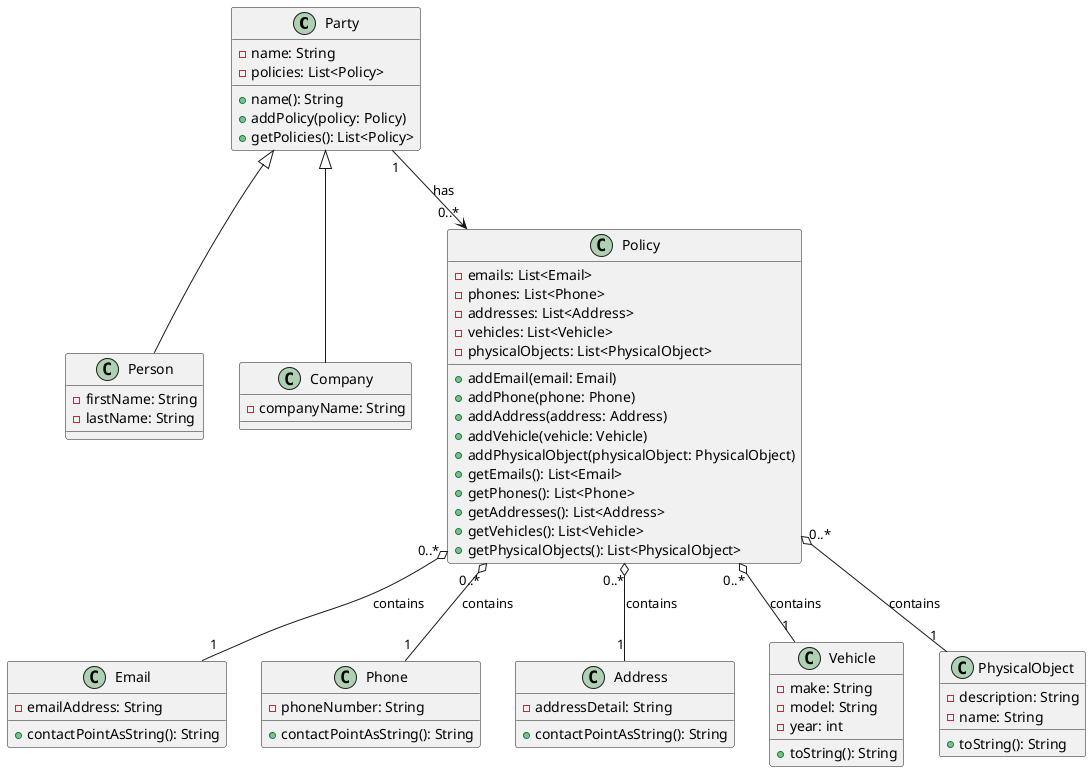 @startuml
' Define the Party superclass
class Party {
  - name: String
  - policies: List<Policy>
  + name(): String
  + addPolicy(policy: Policy)
  + getPolicies(): List<Policy>
}

' Person and Company extend Party
class Person {
  - firstName: String
  - lastName: String
}
class Company {
  - companyName: String
}

Party <|-- Person
Party <|-- Company

' Policy holds various contact points and physical objects
class Policy {
  - emails: List<Email>
  - phones: List<Phone>
  - addresses: List<Address>
  - vehicles: List<Vehicle>
  - physicalObjects: List<PhysicalObject>
  + addEmail(email: Email)
  + addPhone(phone: Phone)
  + addAddress(address: Address)
  + addVehicle(vehicle: Vehicle)
  + addPhysicalObject(physicalObject: PhysicalObject)
  + getEmails(): List<Email>
  + getPhones(): List<Phone>
  + getAddresses(): List<Address>
  + getVehicles(): List<Vehicle>
  + getPhysicalObjects(): List<PhysicalObject>
}

' Contact information classes with a method to output details
class Email {
  - emailAddress: String
  + contactPointAsString(): String
}

class Phone {
  - phoneNumber: String
  + contactPointAsString(): String
}

class Address {
  - addressDetail: String
  + contactPointAsString(): String
}

' Vehicles class to represent a vehicle associated with a policy
class Vehicle {
  - make: String
  - model: String
  - year: int
  + toString(): String
}

' PhysicalObject is the supertype for dwellings and other physical things.
class PhysicalObject {
  - description: String
  - name: String
  + toString(): String
}

' Associations
Party "1" --> "0..*" Policy : has
Policy "0..*" o-- "1" Email : contains
Policy "0..*" o-- "1" Phone : contains
Policy "0..*" o-- "1" Address : contains
Policy "0..*" o-- "1" Vehicle : contains
Policy "0..*" o-- "1" PhysicalObject : contains

@enduml